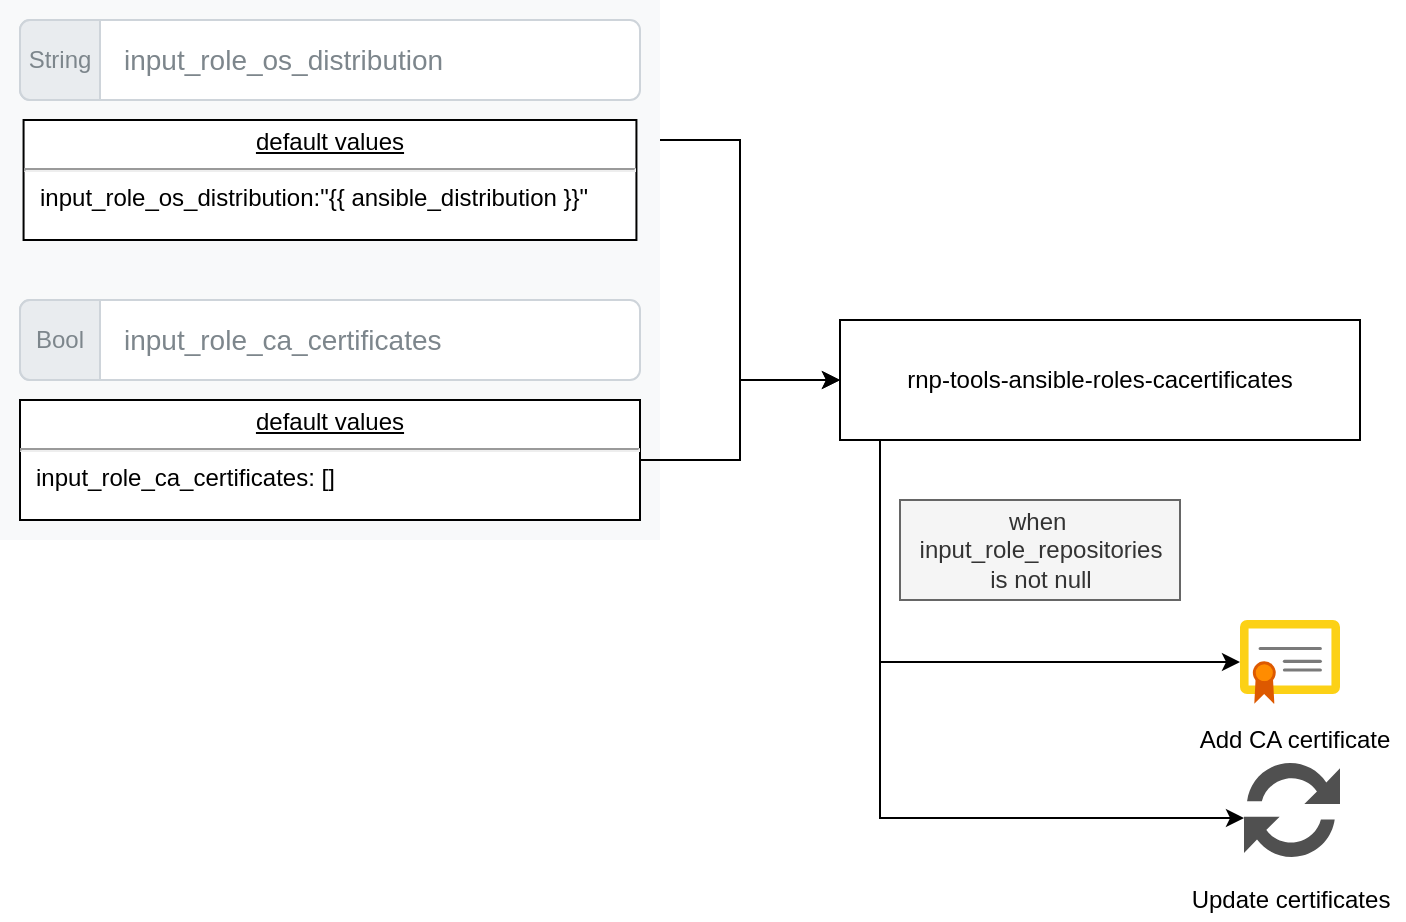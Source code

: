 <mxfile version="15.8.6" type="device"><diagram id="rrTbhy5cPTVPcQleYTQn" name="Page-1"><mxGraphModel dx="1138" dy="644" grid="1" gridSize="10" guides="1" tooltips="1" connect="1" arrows="1" fold="1" page="1" pageScale="1" pageWidth="827" pageHeight="1169" math="0" shadow="0"><root><mxCell id="0"/><mxCell id="1" parent="0"/><mxCell id="yObNzZLT0kbyjlTfqvFD-42" style="edgeStyle=orthogonalEdgeStyle;rounded=0;orthogonalLoop=1;jettySize=auto;html=1;entryX=0;entryY=0.57;entryDx=0;entryDy=0;entryPerimeter=0;" parent="1" target="yObNzZLT0kbyjlTfqvFD-40" edge="1"><mxGeometry relative="1" as="geometry"><mxPoint x="460.0" y="250" as="sourcePoint"/><Array as="points"><mxPoint x="460" y="439"/><mxPoint x="642" y="439"/></Array><mxPoint x="520" y="550" as="targetPoint"/></mxGeometry></mxCell><mxCell id="5tfIT6IskELXztcbAZnR-2" style="edgeStyle=orthogonalEdgeStyle;rounded=0;orthogonalLoop=1;jettySize=auto;html=1;strokeWidth=1;" edge="1" parent="1" source="d5TBt_ztYG6xmJLnhMbn-1" target="5tfIT6IskELXztcbAZnR-1"><mxGeometry relative="1" as="geometry"><mxPoint x="770" y="361" as="targetPoint"/><Array as="points"><mxPoint x="460" y="361"/></Array></mxGeometry></mxCell><mxCell id="d5TBt_ztYG6xmJLnhMbn-1" value="rnp-tools-ansible-roles-cacertificates" style="rounded=0;whiteSpace=wrap;html=1;" parent="1" vertex="1"><mxGeometry x="440" y="190" width="260" height="60" as="geometry"/></mxCell><mxCell id="d5TBt_ztYG6xmJLnhMbn-5" value="" style="html=1;shadow=0;dashed=0;fillColor=#F8F9FA;strokeColor=none;fontSize=16;fontColor=#181819;align=left;spacing=15;" parent="1" vertex="1"><mxGeometry x="20" y="170" width="330" height="130" as="geometry"/></mxCell><mxCell id="d5TBt_ztYG6xmJLnhMbn-6" value="input_role_ca_certificates" style="html=1;shadow=0;dashed=0;shape=mxgraph.bootstrap.rrect;rSize=5;strokeColor=#CED4DA;html=1;whiteSpace=wrap;fillColor=#FFFFFF;fontColor=#7D868C;align=left;spacingLeft=50;fontSize=14;" parent="d5TBt_ztYG6xmJLnhMbn-5" vertex="1"><mxGeometry width="310" height="40" relative="1" as="geometry"><mxPoint x="10" y="10" as="offset"/></mxGeometry></mxCell><mxCell id="d5TBt_ztYG6xmJLnhMbn-7" value="Bool" style="html=1;shadow=0;dashed=0;shape=mxgraph.bootstrap.leftButton;strokeColor=inherit;gradientColor=inherit;fontColor=inherit;fillColor=#E9ECEF;rSize=5;perimeter=none;whiteSpace=wrap;resizeHeight=1;" parent="d5TBt_ztYG6xmJLnhMbn-6" vertex="1"><mxGeometry width="40" height="40" relative="1" as="geometry"/></mxCell><mxCell id="yObNzZLT0kbyjlTfqvFD-24" style="edgeStyle=orthogonalEdgeStyle;rounded=0;orthogonalLoop=1;jettySize=auto;html=1;entryX=0;entryY=0.5;entryDx=0;entryDy=0;" parent="1" source="d5TBt_ztYG6xmJLnhMbn-8" target="d5TBt_ztYG6xmJLnhMbn-1" edge="1"><mxGeometry relative="1" as="geometry"><Array as="points"><mxPoint x="390" y="100"/><mxPoint x="390" y="220"/></Array></mxGeometry></mxCell><mxCell id="d5TBt_ztYG6xmJLnhMbn-8" value="" style="html=1;shadow=0;dashed=0;fillColor=#F8F9FA;strokeColor=none;fontSize=16;fontColor=#181819;align=left;spacing=15;" parent="1" vertex="1"><mxGeometry x="20" y="30" width="330" height="140" as="geometry"/></mxCell><mxCell id="d5TBt_ztYG6xmJLnhMbn-9" value="input_role_os_distribution" style="html=1;shadow=0;dashed=0;shape=mxgraph.bootstrap.rrect;rSize=5;strokeColor=#CED4DA;html=1;whiteSpace=wrap;fillColor=#FFFFFF;fontColor=#7D868C;align=left;spacingLeft=50;fontSize=14;" parent="d5TBt_ztYG6xmJLnhMbn-8" vertex="1"><mxGeometry width="310" height="40" relative="1" as="geometry"><mxPoint x="10" y="10" as="offset"/></mxGeometry></mxCell><mxCell id="d5TBt_ztYG6xmJLnhMbn-10" value="String" style="html=1;shadow=0;dashed=0;shape=mxgraph.bootstrap.leftButton;strokeColor=inherit;gradientColor=inherit;fontColor=inherit;fillColor=#E9ECEF;rSize=5;perimeter=none;whiteSpace=wrap;resizeHeight=1;" parent="d5TBt_ztYG6xmJLnhMbn-9" vertex="1"><mxGeometry width="40" height="40" relative="1" as="geometry"/></mxCell><mxCell id="d5TBt_ztYG6xmJLnhMbn-12" value="&lt;p style=&quot;text-align: center ; margin: 4px 0px 0px ; text-decoration: underline&quot;&gt;default values&lt;/p&gt;&lt;hr&gt;&lt;p style=&quot;margin: 0px ; margin-left: 8px&quot;&gt;input_role_os_distribution:&quot;{{ ansible_distribution }}&quot;&lt;br&gt;&lt;/p&gt;" style="verticalAlign=top;align=left;overflow=fill;fontSize=12;fontFamily=Helvetica;html=1;" parent="d5TBt_ztYG6xmJLnhMbn-8" vertex="1"><mxGeometry x="11.786" y="60" width="306.429" height="60" as="geometry"/></mxCell><mxCell id="yObNzZLT0kbyjlTfqvFD-25" style="edgeStyle=orthogonalEdgeStyle;rounded=0;orthogonalLoop=1;jettySize=auto;html=1;entryX=0;entryY=0.5;entryDx=0;entryDy=0;" parent="1" source="d5TBt_ztYG6xmJLnhMbn-11" target="d5TBt_ztYG6xmJLnhMbn-1" edge="1"><mxGeometry relative="1" as="geometry"/></mxCell><mxCell id="d5TBt_ztYG6xmJLnhMbn-11" value="&lt;p style=&quot;text-align: center ; margin: 4px 0px 0px ; text-decoration: underline&quot;&gt;default values&lt;/p&gt;&lt;hr&gt;&lt;p style=&quot;margin: 0px ; margin-left: 8px&quot;&gt;input_role_ca_certificates: []&lt;br&gt;&lt;/p&gt;&lt;div&gt;&lt;br&gt;&lt;/div&gt;" style="verticalAlign=top;align=left;overflow=fill;fontSize=12;fontFamily=Helvetica;html=1;" parent="1" vertex="1"><mxGeometry x="30" y="230" width="310" height="60" as="geometry"/></mxCell><mxCell id="yObNzZLT0kbyjlTfqvFD-38" value="when&amp;nbsp;&lt;br&gt;input_role_repositories&lt;br&gt;is not null" style="text;html=1;align=center;verticalAlign=middle;resizable=0;points=[];autosize=1;strokeColor=#666666;fillColor=#f5f5f5;fontColor=#333333;" parent="1" vertex="1"><mxGeometry x="470" y="280" width="140" height="50" as="geometry"/></mxCell><mxCell id="yObNzZLT0kbyjlTfqvFD-39" value="Add CA certificate" style="text;html=1;align=center;verticalAlign=middle;resizable=0;points=[];autosize=1;strokeColor=none;" parent="1" vertex="1"><mxGeometry x="612" y="390" width="110" height="20" as="geometry"/></mxCell><mxCell id="yObNzZLT0kbyjlTfqvFD-40" value="" style="pointerEvents=1;shadow=0;dashed=0;html=1;strokeColor=none;labelPosition=center;verticalLabelPosition=bottom;verticalAlign=top;align=center;fillColor=#505050;shape=mxgraph.mscae.intune.update" parent="1" vertex="1"><mxGeometry x="642" y="410" width="48" height="50" as="geometry"/></mxCell><mxCell id="yObNzZLT0kbyjlTfqvFD-41" value="Update certificates" style="text;html=1;align=center;verticalAlign=middle;resizable=0;points=[];autosize=1;strokeColor=none;" parent="1" vertex="1"><mxGeometry x="610" y="470" width="110" height="20" as="geometry"/></mxCell><mxCell id="5tfIT6IskELXztcbAZnR-1" value="" style="sketch=0;aspect=fixed;html=1;points=[];align=center;image;fontSize=12;image=img/lib/mscae/Certificate.svg;" vertex="1" parent="1"><mxGeometry x="640" y="340" width="50" height="42" as="geometry"/></mxCell></root></mxGraphModel></diagram></mxfile>